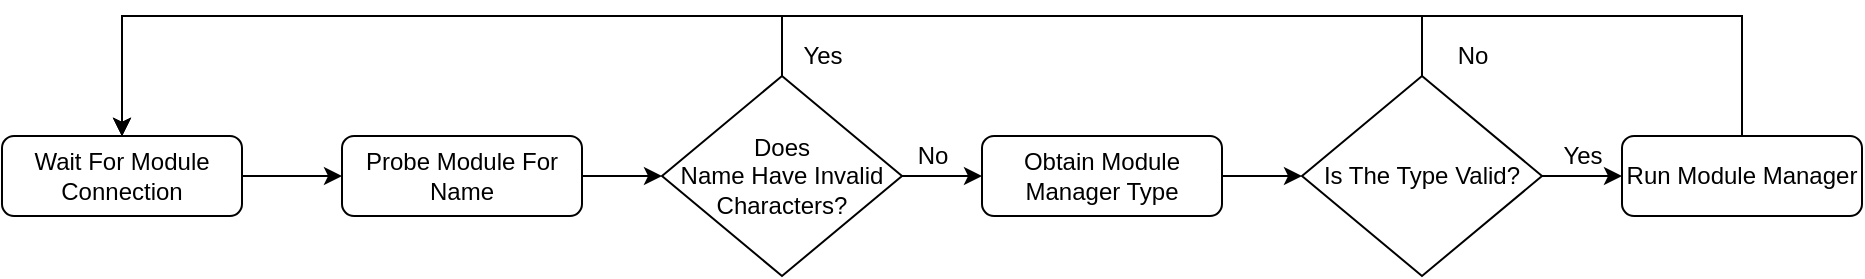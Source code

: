 <mxfile version="14.4.9" type="device"><diagram id="C5RBs43oDa-KdzZeNtuy" name="Page-1"><mxGraphModel dx="1420" dy="814" grid="1" gridSize="10" guides="1" tooltips="1" connect="1" arrows="1" fold="1" page="1" pageScale="1" pageWidth="827" pageHeight="1169" math="0" shadow="0"><root><mxCell id="WIyWlLk6GJQsqaUBKTNV-0"/><mxCell id="WIyWlLk6GJQsqaUBKTNV-1" parent="WIyWlLk6GJQsqaUBKTNV-0"/><mxCell id="4GUwC41S1kFZZDS8zwce-5" style="edgeStyle=orthogonalEdgeStyle;rounded=0;orthogonalLoop=1;jettySize=auto;html=1;exitX=1;exitY=0.5;exitDx=0;exitDy=0;entryX=0;entryY=0.5;entryDx=0;entryDy=0;" edge="1" parent="WIyWlLk6GJQsqaUBKTNV-1" source="WIyWlLk6GJQsqaUBKTNV-3" target="4GUwC41S1kFZZDS8zwce-4"><mxGeometry relative="1" as="geometry"/></mxCell><mxCell id="WIyWlLk6GJQsqaUBKTNV-3" value="Wait For Module Connection" style="rounded=1;whiteSpace=wrap;html=1;fontSize=12;glass=0;strokeWidth=1;shadow=0;" parent="WIyWlLk6GJQsqaUBKTNV-1" vertex="1"><mxGeometry x="70" y="100" width="120" height="40" as="geometry"/></mxCell><mxCell id="4GUwC41S1kFZZDS8zwce-7" style="edgeStyle=orthogonalEdgeStyle;rounded=0;orthogonalLoop=1;jettySize=auto;html=1;exitX=0.5;exitY=0;exitDx=0;exitDy=0;entryX=0.5;entryY=0;entryDx=0;entryDy=0;" edge="1" parent="WIyWlLk6GJQsqaUBKTNV-1" source="4GUwC41S1kFZZDS8zwce-1" target="WIyWlLk6GJQsqaUBKTNV-3"><mxGeometry relative="1" as="geometry"><Array as="points"><mxPoint x="460" y="40"/><mxPoint x="130" y="40"/></Array></mxGeometry></mxCell><mxCell id="4GUwC41S1kFZZDS8zwce-10" style="edgeStyle=orthogonalEdgeStyle;rounded=0;orthogonalLoop=1;jettySize=auto;html=1;exitX=1;exitY=0.5;exitDx=0;exitDy=0;entryX=0;entryY=0.5;entryDx=0;entryDy=0;" edge="1" parent="WIyWlLk6GJQsqaUBKTNV-1" source="4GUwC41S1kFZZDS8zwce-1" target="4GUwC41S1kFZZDS8zwce-9"><mxGeometry relative="1" as="geometry"/></mxCell><mxCell id="4GUwC41S1kFZZDS8zwce-1" value="Does&lt;br&gt;&amp;nbsp;Name Have Invalid&amp;nbsp;&lt;br&gt;Characters?" style="rhombus;whiteSpace=wrap;html=1;" vertex="1" parent="WIyWlLk6GJQsqaUBKTNV-1"><mxGeometry x="400" y="70" width="120" height="100" as="geometry"/></mxCell><mxCell id="4GUwC41S1kFZZDS8zwce-6" style="edgeStyle=orthogonalEdgeStyle;rounded=0;orthogonalLoop=1;jettySize=auto;html=1;exitX=1;exitY=0.5;exitDx=0;exitDy=0;entryX=0;entryY=0.5;entryDx=0;entryDy=0;" edge="1" parent="WIyWlLk6GJQsqaUBKTNV-1" source="4GUwC41S1kFZZDS8zwce-4" target="4GUwC41S1kFZZDS8zwce-1"><mxGeometry relative="1" as="geometry"/></mxCell><mxCell id="4GUwC41S1kFZZDS8zwce-4" value="Probe Module For Name" style="rounded=1;whiteSpace=wrap;html=1;fontSize=12;glass=0;strokeWidth=1;shadow=0;" vertex="1" parent="WIyWlLk6GJQsqaUBKTNV-1"><mxGeometry x="240" y="100" width="120" height="40" as="geometry"/></mxCell><mxCell id="4GUwC41S1kFZZDS8zwce-8" value="Yes" style="text;html=1;align=center;verticalAlign=middle;resizable=0;points=[];autosize=1;" vertex="1" parent="WIyWlLk6GJQsqaUBKTNV-1"><mxGeometry x="460" y="50" width="40" height="20" as="geometry"/></mxCell><mxCell id="4GUwC41S1kFZZDS8zwce-15" style="edgeStyle=orthogonalEdgeStyle;rounded=0;orthogonalLoop=1;jettySize=auto;html=1;exitX=1;exitY=0.5;exitDx=0;exitDy=0;entryX=0;entryY=0.5;entryDx=0;entryDy=0;" edge="1" parent="WIyWlLk6GJQsqaUBKTNV-1" source="4GUwC41S1kFZZDS8zwce-9" target="4GUwC41S1kFZZDS8zwce-14"><mxGeometry relative="1" as="geometry"/></mxCell><mxCell id="4GUwC41S1kFZZDS8zwce-9" value="Obtain Module Manager Type" style="rounded=1;whiteSpace=wrap;html=1;fontSize=12;glass=0;strokeWidth=1;shadow=0;" vertex="1" parent="WIyWlLk6GJQsqaUBKTNV-1"><mxGeometry x="560" y="100" width="120" height="40" as="geometry"/></mxCell><mxCell id="4GUwC41S1kFZZDS8zwce-11" value="No" style="text;html=1;align=center;verticalAlign=middle;resizable=0;points=[];autosize=1;" vertex="1" parent="WIyWlLk6GJQsqaUBKTNV-1"><mxGeometry x="520" y="100" width="30" height="20" as="geometry"/></mxCell><mxCell id="4GUwC41S1kFZZDS8zwce-18" style="edgeStyle=orthogonalEdgeStyle;rounded=0;orthogonalLoop=1;jettySize=auto;html=1;exitX=0.5;exitY=0;exitDx=0;exitDy=0;" edge="1" parent="WIyWlLk6GJQsqaUBKTNV-1" source="4GUwC41S1kFZZDS8zwce-13"><mxGeometry relative="1" as="geometry"><mxPoint x="130" y="100" as="targetPoint"/><Array as="points"><mxPoint x="940" y="40"/><mxPoint x="130" y="40"/></Array></mxGeometry></mxCell><mxCell id="4GUwC41S1kFZZDS8zwce-13" value="Run Module Manager" style="rounded=1;whiteSpace=wrap;html=1;fontSize=12;glass=0;strokeWidth=1;shadow=0;" vertex="1" parent="WIyWlLk6GJQsqaUBKTNV-1"><mxGeometry x="880" y="100" width="120" height="40" as="geometry"/></mxCell><mxCell id="4GUwC41S1kFZZDS8zwce-16" style="edgeStyle=orthogonalEdgeStyle;rounded=0;orthogonalLoop=1;jettySize=auto;html=1;exitX=1;exitY=0.5;exitDx=0;exitDy=0;entryX=0;entryY=0.5;entryDx=0;entryDy=0;" edge="1" parent="WIyWlLk6GJQsqaUBKTNV-1" source="4GUwC41S1kFZZDS8zwce-14" target="4GUwC41S1kFZZDS8zwce-13"><mxGeometry relative="1" as="geometry"/></mxCell><mxCell id="4GUwC41S1kFZZDS8zwce-17" style="edgeStyle=orthogonalEdgeStyle;rounded=0;orthogonalLoop=1;jettySize=auto;html=1;exitX=0.5;exitY=0;exitDx=0;exitDy=0;entryX=0.5;entryY=0;entryDx=0;entryDy=0;" edge="1" parent="WIyWlLk6GJQsqaUBKTNV-1" source="4GUwC41S1kFZZDS8zwce-14" target="WIyWlLk6GJQsqaUBKTNV-3"><mxGeometry relative="1" as="geometry"><Array as="points"><mxPoint x="780" y="40"/><mxPoint x="130" y="40"/></Array></mxGeometry></mxCell><mxCell id="4GUwC41S1kFZZDS8zwce-14" value="Is The Type Valid?" style="rhombus;whiteSpace=wrap;html=1;" vertex="1" parent="WIyWlLk6GJQsqaUBKTNV-1"><mxGeometry x="720" y="70" width="120" height="100" as="geometry"/></mxCell><mxCell id="4GUwC41S1kFZZDS8zwce-19" value="No" style="text;html=1;align=center;verticalAlign=middle;resizable=0;points=[];autosize=1;" vertex="1" parent="WIyWlLk6GJQsqaUBKTNV-1"><mxGeometry x="790" y="50" width="30" height="20" as="geometry"/></mxCell><mxCell id="4GUwC41S1kFZZDS8zwce-20" value="Yes" style="text;html=1;align=center;verticalAlign=middle;resizable=0;points=[];autosize=1;" vertex="1" parent="WIyWlLk6GJQsqaUBKTNV-1"><mxGeometry x="840" y="100" width="40" height="20" as="geometry"/></mxCell></root></mxGraphModel></diagram></mxfile>